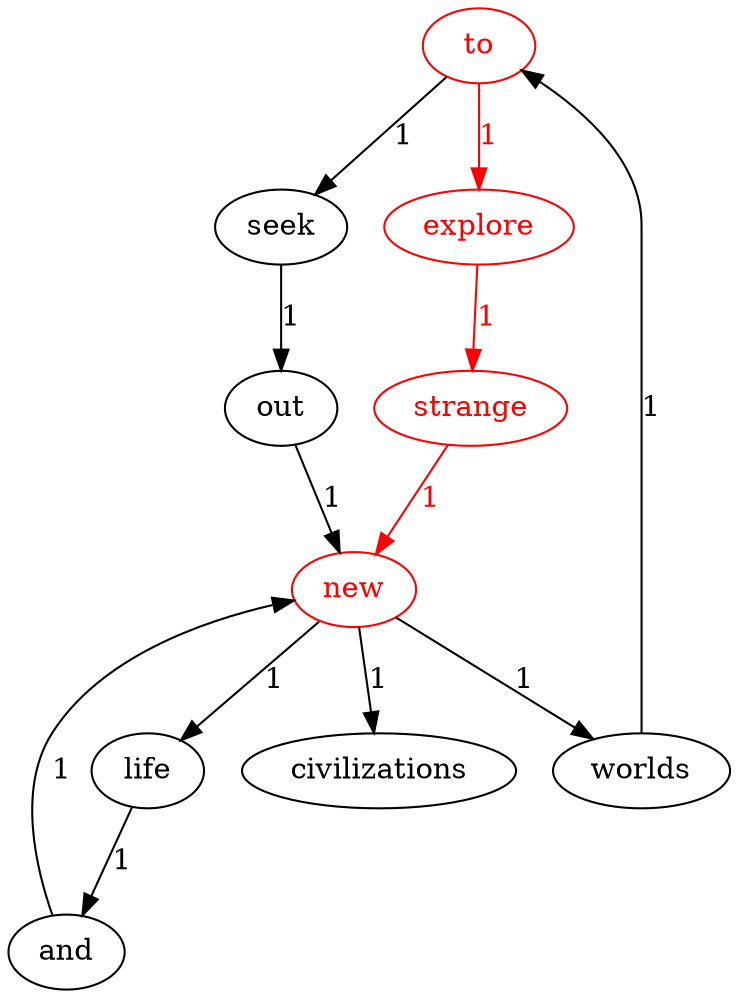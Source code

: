 digraph G {
    "to" [color="red", fontcolor="red"];
    "strange" [color="red", fontcolor="red"];
    "life";
    "and";
    "civilizations";
    "new" [color="red", fontcolor="red"];
    "seek";
    "out";
    "explore" [color="red", fontcolor="red"];
    "worlds";
    "to" -> "seek" [label="1"];
    "to" -> "explore" [label="1", color="red", fontcolor="red"];
    "strange" -> "new" [label="1", color="red", fontcolor="red"];
    "life" -> "and" [label="1"];
    "and" -> "new" [label="1"];
    "new" -> "life" [label="1"];
    "new" -> "civilizations" [label="1"];
    "new" -> "worlds" [label="1"];
    "seek" -> "out" [label="1"];
    "out" -> "new" [label="1"];
    "explore" -> "strange" [label="1", color="red", fontcolor="red"];
    "worlds" -> "to" [label="1"];
}
